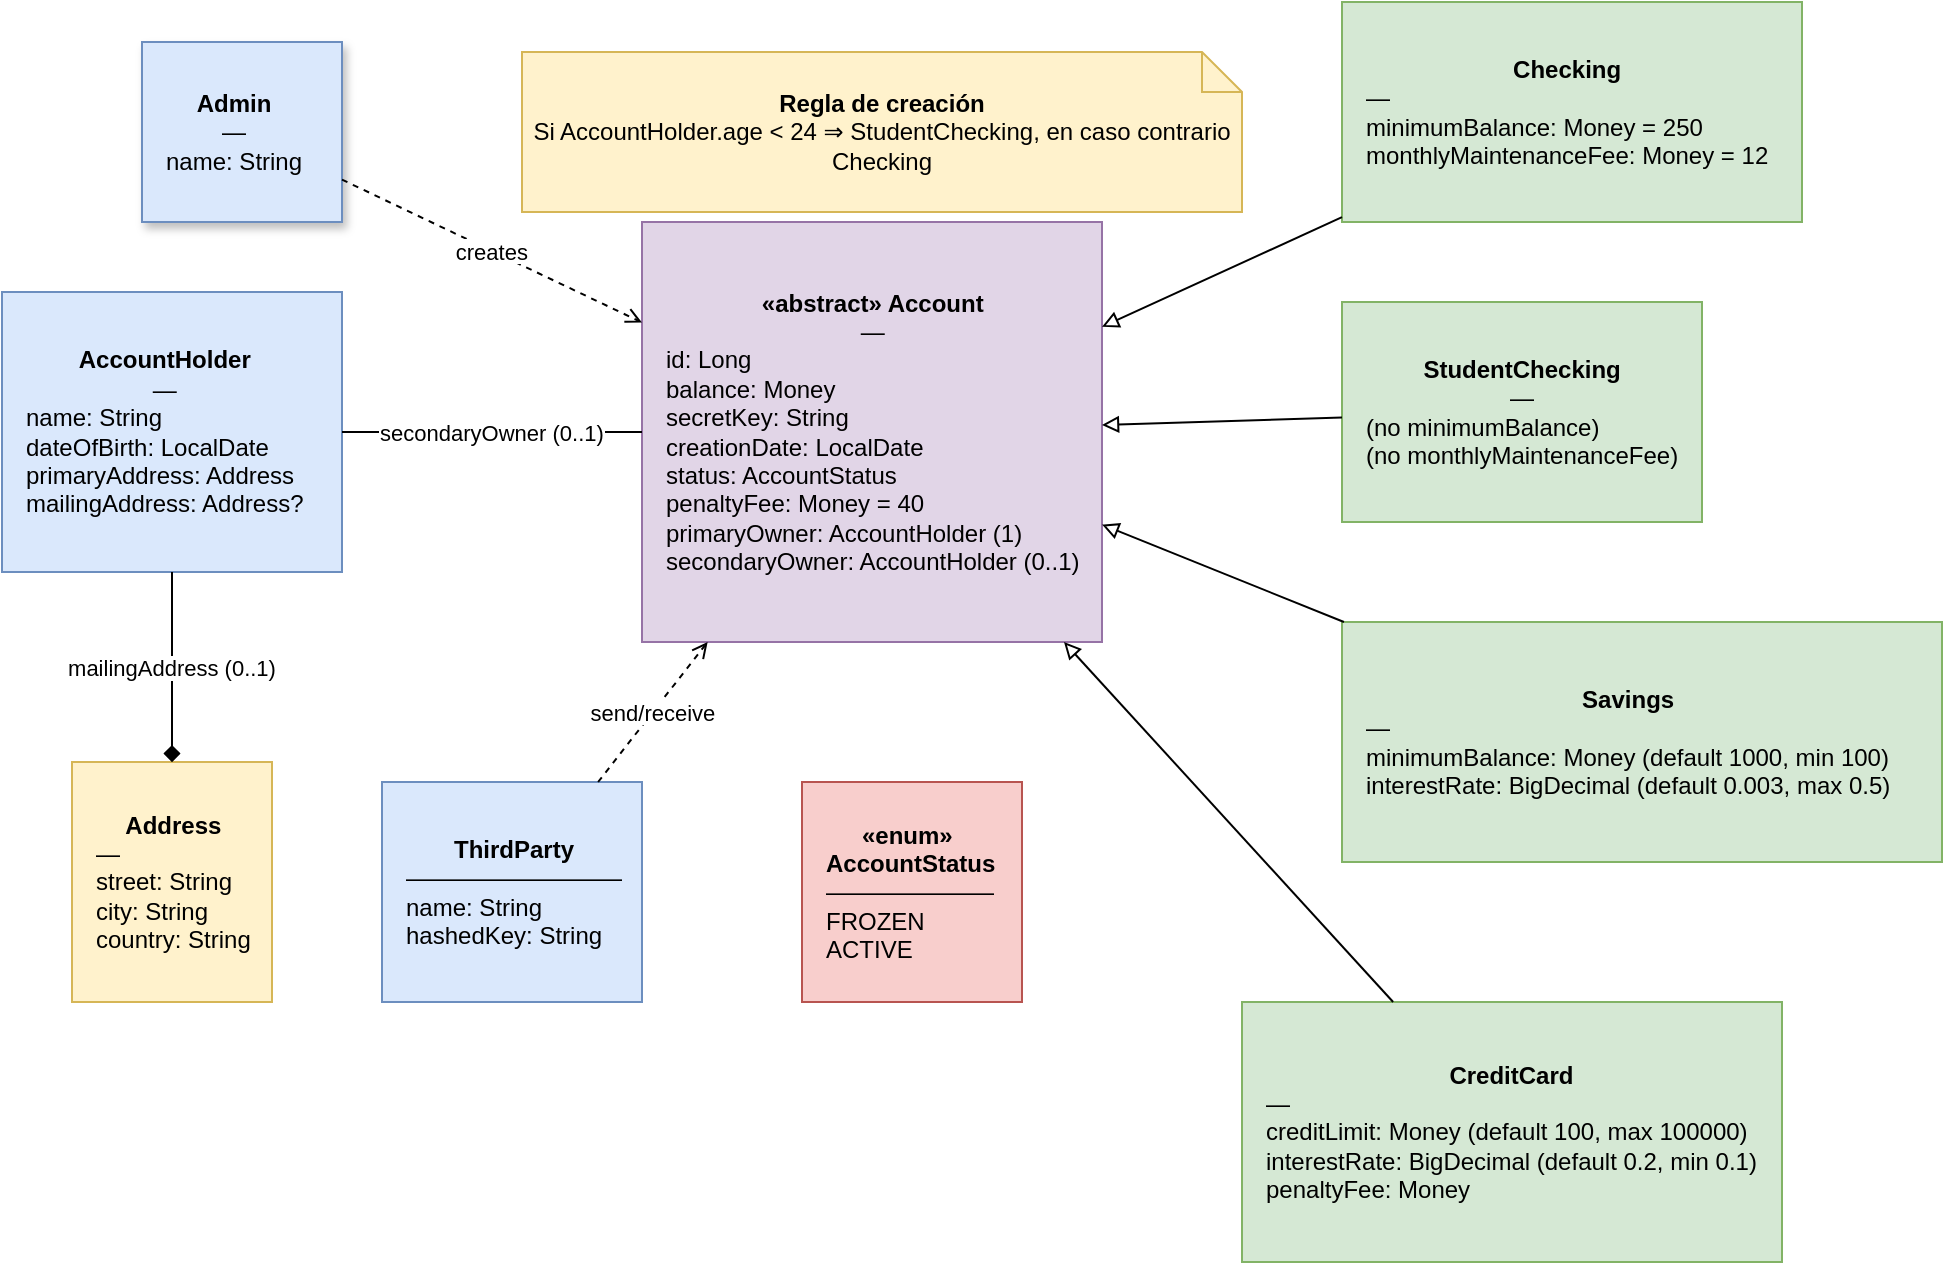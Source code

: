 <mxfile version="28.1.2">
  <diagram name="Page-1" id="c4acf3e9-155e-7222-9cf6-157b1a14988f">
    <mxGraphModel dx="1469" dy="791" grid="1" gridSize="10" guides="1" tooltips="1" connect="1" arrows="1" fold="1" page="1" pageScale="1" pageWidth="1920" pageHeight="1080" background="#ffffff" math="0" shadow="0">
      <root>
        <mxCell id="0" />
        <mxCell id="1" parent="0" />
        <mxCell id="Admin" value="&lt;div style=&quot;text-align: center;&quot;&gt;&lt;b style=&quot;background-color: transparent; color: light-dark(rgb(0, 0, 0), rgb(255, 255, 255));&quot;&gt;Admin&lt;/b&gt;&lt;/div&gt;&lt;div style=&quot;text-align: center;&quot;&gt;&lt;span style=&quot;background-color: transparent; color: light-dark(rgb(0, 0, 0), rgb(255, 255, 255));&quot;&gt;—&lt;/span&gt;&lt;/div&gt;name: String" style="shape=rectangle;whiteSpace=wrap;html=1;rounded=0;strokeWidth=1;fillColor=#dae8fc;strokeColor=#6c8ebf;shadow=1;glass=0;spacingLeft=10;spacingRight=10;align=left;" parent="1" vertex="1">
          <mxGeometry x="490" y="180" width="100" height="90" as="geometry" />
        </mxCell>
        <mxCell id="AccountHolder" value="&lt;div style=&quot;text-align: center;&quot;&gt;&lt;b style=&quot;background-color: transparent; color: light-dark(rgb(0, 0, 0), rgb(255, 255, 255));&quot;&gt;AccountHolder&lt;/b&gt;&lt;/div&gt;&lt;div style=&quot;text-align: center;&quot;&gt;&lt;span style=&quot;background-color: transparent; color: light-dark(rgb(0, 0, 0), rgb(255, 255, 255));&quot;&gt;—&lt;/span&gt;&lt;/div&gt;name: String&lt;br&gt;dateOfBirth: LocalDate&lt;br&gt;primaryAddress: Address&lt;br&gt;mailingAddress: Address?" style="shape=rectangle;whiteSpace=wrap;html=1;rounded=0;strokeWidth=1;fillColor=#dae8fc;strokeColor=#6c8ebf;spacingLeft=10;spacingRight=10;labelPosition=center;verticalLabelPosition=middle;align=left;verticalAlign=middle;" parent="1" vertex="1">
          <mxGeometry x="420" y="305" width="170" height="140" as="geometry" />
        </mxCell>
        <mxCell id="ThirdParty" value="&lt;div style=&quot;text-align: center;&quot;&gt;&lt;b style=&quot;background-color: transparent; color: light-dark(rgb(0, 0, 0), rgb(255, 255, 255));&quot;&gt;ThirdParty&lt;/b&gt;&lt;/div&gt;&lt;div style=&quot;&quot;&gt;—&lt;span style=&quot;background-color: transparent; color: light-dark(rgb(0, 0, 0), rgb(255, 255, 255));&quot;&gt;—&lt;/span&gt;&lt;span style=&quot;background-color: transparent; color: light-dark(rgb(0, 0, 0), rgb(255, 255, 255));&quot;&gt;—&lt;/span&gt;&lt;span style=&quot;background-color: transparent; color: light-dark(rgb(0, 0, 0), rgb(255, 255, 255));&quot;&gt;—&lt;/span&gt;&lt;span style=&quot;background-color: transparent; color: light-dark(rgb(0, 0, 0), rgb(255, 255, 255));&quot;&gt;—&lt;/span&gt;&lt;span style=&quot;background-color: transparent; color: light-dark(rgb(0, 0, 0), rgb(255, 255, 255));&quot;&gt;—&lt;/span&gt;&lt;span style=&quot;background-color: transparent; color: light-dark(rgb(0, 0, 0), rgb(255, 255, 255));&quot;&gt;—&lt;/span&gt;&lt;span style=&quot;background-color: transparent; color: light-dark(rgb(0, 0, 0), rgb(255, 255, 255));&quot;&gt;—&lt;/span&gt;&lt;span style=&quot;background-color: transparent; color: light-dark(rgb(0, 0, 0), rgb(255, 255, 255));&quot;&gt;—&lt;/span&gt;&lt;/div&gt;name: String&lt;br&gt;hashedKey: String" style="shape=rectangle;whiteSpace=wrap;html=1;rounded=0;strokeWidth=1;fillColor=#dae8fc;strokeColor=#6c8ebf;align=left;spacingLeft=10;spacingRight=10;" parent="1" vertex="1">
          <mxGeometry x="610" y="550" width="130" height="110" as="geometry" />
        </mxCell>
        <mxCell id="Address" value="&lt;div style=&quot;text-align: center;&quot;&gt;&lt;b style=&quot;background-color: transparent; color: light-dark(rgb(0, 0, 0), rgb(255, 255, 255));&quot;&gt;Address&lt;/b&gt;&lt;/div&gt;—&lt;br&gt;street: String&lt;br&gt;city: String&lt;br&gt;country: String" style="shape=rectangle;whiteSpace=wrap;html=1;rounded=0;strokeWidth=1;fillColor=#fff2cc;strokeColor=#d6b656;align=left;spacingLeft=10;spacingRight=10;" parent="1" vertex="1">
          <mxGeometry x="455" y="540" width="100" height="120" as="geometry" />
        </mxCell>
        <mxCell id="Account" value="&lt;div style=&quot;text-align: center;&quot;&gt;&lt;b style=&quot;background-color: transparent; color: light-dark(rgb(0, 0, 0), rgb(255, 255, 255));&quot;&gt;«abstract» Account&lt;/b&gt;&lt;/div&gt;&lt;div style=&quot;text-align: center;&quot;&gt;&lt;span style=&quot;background-color: transparent; color: light-dark(rgb(0, 0, 0), rgb(255, 255, 255));&quot;&gt;—&lt;/span&gt;&lt;/div&gt;id: Long&lt;br&gt;balance: Money&lt;br&gt;secretKey: String&lt;br&gt;creationDate: LocalDate&lt;br&gt;status: AccountStatus&lt;br&gt;penaltyFee: Money = 40&lt;br&gt;primaryOwner: AccountHolder (1)&lt;br&gt;secondaryOwner: AccountHolder (0..1)" style="shape=rectangle;whiteSpace=wrap;html=1;rounded=0;strokeWidth=1;fillColor=#e1d5e7;strokeColor=#9673a6;align=left;labelPosition=center;verticalLabelPosition=middle;verticalAlign=middle;spacingLeft=10;spacingRight=10;" parent="1" vertex="1">
          <mxGeometry x="740" y="270" width="230" height="210" as="geometry" />
        </mxCell>
        <mxCell id="AccountStatus" value="&lt;div style=&quot;text-align: center;&quot;&gt;&lt;b style=&quot;background-color: transparent; color: light-dark(rgb(0, 0, 0), rgb(255, 255, 255));&quot;&gt;«enum»&amp;nbsp;&lt;/b&gt;&lt;/div&gt;&lt;div&gt;&lt;div style=&quot;text-align: center;&quot;&gt;&lt;b style=&quot;background-color: transparent; color: light-dark(rgb(0, 0, 0), rgb(255, 255, 255));&quot;&gt;AccountStatus&lt;/b&gt;&lt;/div&gt;—&lt;span style=&quot;background-color: transparent; color: light-dark(rgb(0, 0, 0), rgb(255, 255, 255));&quot;&gt;—&lt;/span&gt;&lt;span style=&quot;background-color: transparent; color: light-dark(rgb(0, 0, 0), rgb(255, 255, 255));&quot;&gt;—&lt;/span&gt;&lt;span style=&quot;background-color: transparent; color: light-dark(rgb(0, 0, 0), rgb(255, 255, 255));&quot;&gt;—&lt;/span&gt;&lt;span style=&quot;background-color: transparent; color: light-dark(rgb(0, 0, 0), rgb(255, 255, 255));&quot;&gt;—&lt;/span&gt;&lt;span style=&quot;background-color: transparent; color: light-dark(rgb(0, 0, 0), rgb(255, 255, 255));&quot;&gt;—&lt;/span&gt;&lt;span style=&quot;background-color: transparent; color: light-dark(rgb(0, 0, 0), rgb(255, 255, 255));&quot;&gt;—&lt;/span&gt;&lt;br&gt;FROZEN&lt;/div&gt;&lt;div&gt;ACTIVE&lt;/div&gt;" style="shape=rectangle;whiteSpace=wrap;html=1;rounded=0;strokeWidth=1;fillColor=#f8cecc;strokeColor=#b85450;align=left;spacingLeft=10;spacingRight=10;" parent="1" vertex="1">
          <mxGeometry x="820" y="550" width="110" height="110" as="geometry" />
        </mxCell>
        <mxCell id="Checking" value="&lt;div style=&quot;text-align: center;&quot;&gt;&lt;b style=&quot;background-color: transparent; color: light-dark(rgb(0, 0, 0), rgb(255, 255, 255));&quot;&gt;Checking&lt;/b&gt;&lt;/div&gt;—&lt;br&gt;minimumBalance: Money = 250&lt;br&gt;monthlyMaintenanceFee: Money = 12" style="shape=rectangle;whiteSpace=wrap;html=1;rounded=0;strokeWidth=1;fillColor=#d5e8d4;strokeColor=#82b366;align=left;spacingLeft=10;spacingRight=10;" parent="1" vertex="1">
          <mxGeometry x="1090" y="160" width="230" height="110" as="geometry" />
        </mxCell>
        <mxCell id="StudentChecking" value="&lt;div style=&quot;text-align: center;&quot;&gt;&lt;b style=&quot;background-color: transparent; color: light-dark(rgb(0, 0, 0), rgb(255, 255, 255));&quot;&gt;StudentChecking&lt;/b&gt;&lt;/div&gt;&lt;div style=&quot;text-align: center;&quot;&gt;&lt;span style=&quot;background-color: transparent; color: light-dark(rgb(0, 0, 0), rgb(255, 255, 255));&quot;&gt;—&lt;/span&gt;&lt;/div&gt;(no minimumBalance)&lt;br&gt;(no monthlyMaintenanceFee)" style="shape=rectangle;whiteSpace=wrap;html=1;rounded=0;strokeWidth=1;fillColor=#d5e8d4;strokeColor=#82b366;spacingLeft=10;spacingRight=10;align=left;" parent="1" vertex="1">
          <mxGeometry x="1090" y="310" width="180" height="110" as="geometry" />
        </mxCell>
        <mxCell id="Savings" value="&lt;div style=&quot;text-align: center;&quot;&gt;&lt;b style=&quot;background-color: transparent; color: light-dark(rgb(0, 0, 0), rgb(255, 255, 255));&quot;&gt;Savings&lt;/b&gt;&lt;/div&gt;—&lt;br&gt;minimumBalance: Money (default 1000, min 100)&lt;br&gt;interestRate: BigDecimal (default 0.003, max 0.5)" style="shape=rectangle;whiteSpace=wrap;html=1;rounded=0;strokeWidth=1;fillColor=#d5e8d4;strokeColor=#82b366;spacingLeft=10;spacingRight=10;align=left;" parent="1" vertex="1">
          <mxGeometry x="1090" y="470" width="300" height="120" as="geometry" />
        </mxCell>
        <mxCell id="CreditCard" value="&lt;div style=&quot;text-align: center;&quot;&gt;&lt;b style=&quot;background-color: transparent; color: light-dark(rgb(0, 0, 0), rgb(255, 255, 255));&quot;&gt;CreditCard&lt;/b&gt;&lt;/div&gt;—&lt;br&gt;creditLimit: Money (default 100, max 100000)&lt;br&gt;interestRate: BigDecimal (default 0.2, min 0.1)&lt;br&gt;penaltyFee: Money" style="shape=rectangle;whiteSpace=wrap;html=1;rounded=0;strokeWidth=1;fillColor=#d5e8d4;strokeColor=#82b366;align=left;spacingLeft=10;spacingRight=10;" parent="1" vertex="1">
          <mxGeometry x="1040" y="660" width="270" height="130" as="geometry" />
        </mxCell>
        <mxCell id="NoteAgeRule" value="&lt;b&gt;Regla de creación&lt;/b&gt;&lt;br/&gt;Si AccountHolder.age &amp;lt; 24 ⇒ StudentChecking, en caso contrario Checking" style="shape=note;whiteSpace=wrap;html=1;rounded=0;strokeWidth=1;size=20;fillColor=#fff2cc;strokeColor=#d6b656;" parent="1" vertex="1">
          <mxGeometry x="680" y="185" width="360" height="80" as="geometry" />
        </mxCell>
        <mxCell id="edge-StudentChecking-Account" value="" style="endArrow=block;endFill=0;strokeWidth=1;" parent="1" source="StudentChecking" target="Account" edge="1">
          <mxGeometry relative="1" as="geometry" />
        </mxCell>
        <mxCell id="edge-Checking-Account" value="" style="endArrow=block;endFill=0;strokeWidth=1;" parent="1" source="Checking" target="Account" edge="1">
          <mxGeometry relative="1" as="geometry" />
        </mxCell>
        <mxCell id="edge-Savings-Account" value="" style="endArrow=block;endFill=0;strokeWidth=1;" parent="1" source="Savings" target="Account" edge="1">
          <mxGeometry relative="1" as="geometry" />
        </mxCell>
        <mxCell id="edge-CreditCard-Account" value="" style="endArrow=block;endFill=0;strokeWidth=1;" parent="1" source="CreditCard" target="Account" edge="1">
          <mxGeometry relative="1" as="geometry" />
        </mxCell>
        <mxCell id="edge-Account-AccountHolder-primary" value="primaryOwner (1)" style="endArrow=none;strokeWidth=1;" parent="1" source="Account" target="AccountHolder" edge="1">
          <mxGeometry relative="1" as="geometry" />
        </mxCell>
        <mxCell id="edge-Account-AccountHolder-secondary" value="secondaryOwner (0..1)" style="endArrow=none;dashed=1;strokeWidth=1;" parent="1" source="Account" target="AccountHolder" edge="1">
          <mxGeometry relative="1" as="geometry" />
        </mxCell>
        <mxCell id="edge-AccountHolder-Address-primary" value="primaryAddress (1)" style="endArrow=diamond;endFill=1;strokeWidth=1;" parent="1" source="AccountHolder" target="Address" edge="1">
          <mxGeometry relative="1" as="geometry" />
        </mxCell>
        <mxCell id="edge-AccountHolder-Address-mailing" value="mailingAddress (0..1)" style="endArrow=diamond;endFill=0;dashed=1;strokeWidth=1;" parent="1" source="AccountHolder" target="Address" edge="1">
          <mxGeometry relative="1" as="geometry" />
        </mxCell>
        <mxCell id="edge-Admin-Account" value="creates" style="endArrow=open;dashed=1;strokeWidth=1;" parent="1" source="Admin" target="Account" edge="1">
          <mxGeometry relative="1" as="geometry" />
        </mxCell>
        <mxCell id="edge-ThirdParty-Account" value="send/receive" style="endArrow=open;dashed=1;strokeWidth=1;" parent="1" source="ThirdParty" target="Account" edge="1">
          <mxGeometry relative="1" as="geometry" />
        </mxCell>
      </root>
    </mxGraphModel>
  </diagram>
</mxfile>
